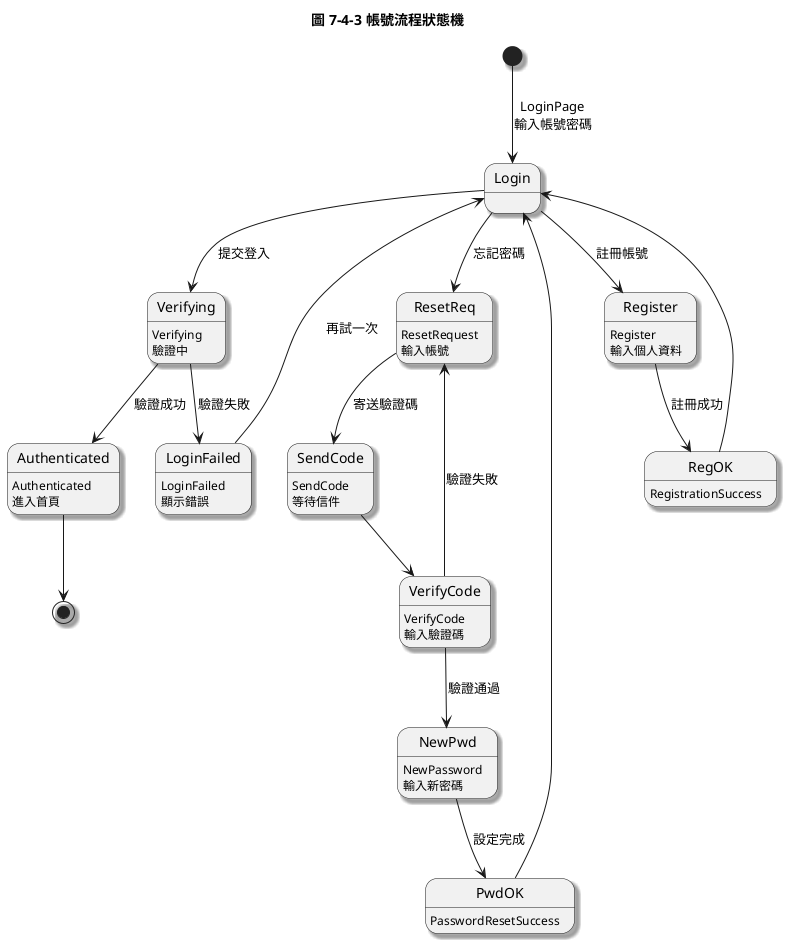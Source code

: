 @startuml
title 圖 7-4-3 帳號流程狀態機
skinparam shadowing true

'── 主登入流程 ───────────────────────────
[*] --> Login : LoginPage\n輸入帳號密碼
Login --> Verifying : 提交登入
Verifying : Verifying\n驗證中
Verifying --> Authenticated : 驗證成功
Verifying --> LoginFailed  : 驗證失敗
LoginFailed : LoginFailed\n顯示錯誤
LoginFailed --> Login      : 再試一次
Authenticated : Authenticated\n進入首頁
Authenticated --> [*]

'── 忘記密碼子流程 ───────────────────────
Login --> ResetReq : 忘記密碼
ResetReq : ResetRequest\n輸入帳號
ResetReq --> SendCode : 寄送驗證碼
SendCode : SendCode\n等待信件
SendCode --> VerifyCode
VerifyCode : VerifyCode\n輸入驗證碼
VerifyCode --> NewPwd : 驗證通過
VerifyCode --> ResetReq : 驗證失敗
NewPwd : NewPassword\n輸入新密碼
NewPwd --> PwdOK : 設定完成
PwdOK : PasswordResetSuccess
PwdOK --> Login

'── 註冊子流程 ───────────────────────────
Login --> Register : 註冊帳號
Register : Register\n輸入個人資料
Register --> RegOK : 註冊成功
RegOK : RegistrationSuccess
RegOK --> Login
@enduml
